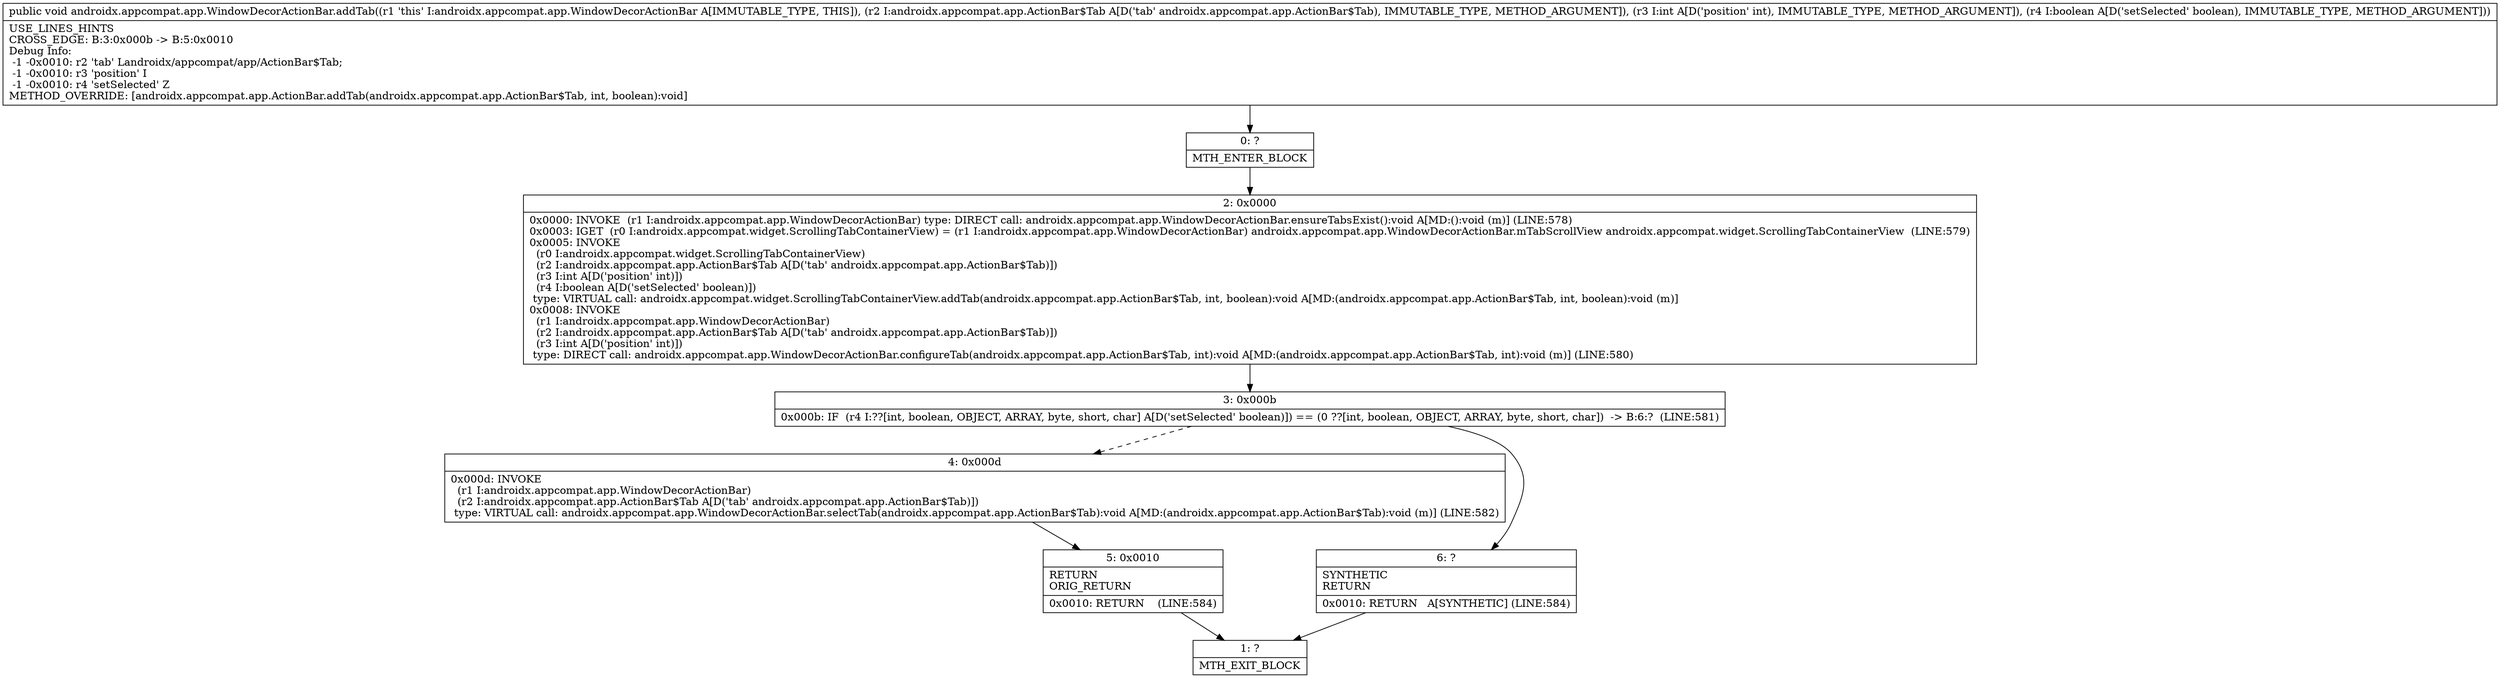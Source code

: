 digraph "CFG forandroidx.appcompat.app.WindowDecorActionBar.addTab(Landroidx\/appcompat\/app\/ActionBar$Tab;IZ)V" {
Node_0 [shape=record,label="{0\:\ ?|MTH_ENTER_BLOCK\l}"];
Node_2 [shape=record,label="{2\:\ 0x0000|0x0000: INVOKE  (r1 I:androidx.appcompat.app.WindowDecorActionBar) type: DIRECT call: androidx.appcompat.app.WindowDecorActionBar.ensureTabsExist():void A[MD:():void (m)] (LINE:578)\l0x0003: IGET  (r0 I:androidx.appcompat.widget.ScrollingTabContainerView) = (r1 I:androidx.appcompat.app.WindowDecorActionBar) androidx.appcompat.app.WindowDecorActionBar.mTabScrollView androidx.appcompat.widget.ScrollingTabContainerView  (LINE:579)\l0x0005: INVOKE  \l  (r0 I:androidx.appcompat.widget.ScrollingTabContainerView)\l  (r2 I:androidx.appcompat.app.ActionBar$Tab A[D('tab' androidx.appcompat.app.ActionBar$Tab)])\l  (r3 I:int A[D('position' int)])\l  (r4 I:boolean A[D('setSelected' boolean)])\l type: VIRTUAL call: androidx.appcompat.widget.ScrollingTabContainerView.addTab(androidx.appcompat.app.ActionBar$Tab, int, boolean):void A[MD:(androidx.appcompat.app.ActionBar$Tab, int, boolean):void (m)]\l0x0008: INVOKE  \l  (r1 I:androidx.appcompat.app.WindowDecorActionBar)\l  (r2 I:androidx.appcompat.app.ActionBar$Tab A[D('tab' androidx.appcompat.app.ActionBar$Tab)])\l  (r3 I:int A[D('position' int)])\l type: DIRECT call: androidx.appcompat.app.WindowDecorActionBar.configureTab(androidx.appcompat.app.ActionBar$Tab, int):void A[MD:(androidx.appcompat.app.ActionBar$Tab, int):void (m)] (LINE:580)\l}"];
Node_3 [shape=record,label="{3\:\ 0x000b|0x000b: IF  (r4 I:??[int, boolean, OBJECT, ARRAY, byte, short, char] A[D('setSelected' boolean)]) == (0 ??[int, boolean, OBJECT, ARRAY, byte, short, char])  \-\> B:6:?  (LINE:581)\l}"];
Node_4 [shape=record,label="{4\:\ 0x000d|0x000d: INVOKE  \l  (r1 I:androidx.appcompat.app.WindowDecorActionBar)\l  (r2 I:androidx.appcompat.app.ActionBar$Tab A[D('tab' androidx.appcompat.app.ActionBar$Tab)])\l type: VIRTUAL call: androidx.appcompat.app.WindowDecorActionBar.selectTab(androidx.appcompat.app.ActionBar$Tab):void A[MD:(androidx.appcompat.app.ActionBar$Tab):void (m)] (LINE:582)\l}"];
Node_5 [shape=record,label="{5\:\ 0x0010|RETURN\lORIG_RETURN\l|0x0010: RETURN    (LINE:584)\l}"];
Node_1 [shape=record,label="{1\:\ ?|MTH_EXIT_BLOCK\l}"];
Node_6 [shape=record,label="{6\:\ ?|SYNTHETIC\lRETURN\l|0x0010: RETURN   A[SYNTHETIC] (LINE:584)\l}"];
MethodNode[shape=record,label="{public void androidx.appcompat.app.WindowDecorActionBar.addTab((r1 'this' I:androidx.appcompat.app.WindowDecorActionBar A[IMMUTABLE_TYPE, THIS]), (r2 I:androidx.appcompat.app.ActionBar$Tab A[D('tab' androidx.appcompat.app.ActionBar$Tab), IMMUTABLE_TYPE, METHOD_ARGUMENT]), (r3 I:int A[D('position' int), IMMUTABLE_TYPE, METHOD_ARGUMENT]), (r4 I:boolean A[D('setSelected' boolean), IMMUTABLE_TYPE, METHOD_ARGUMENT]))  | USE_LINES_HINTS\lCROSS_EDGE: B:3:0x000b \-\> B:5:0x0010\lDebug Info:\l  \-1 \-0x0010: r2 'tab' Landroidx\/appcompat\/app\/ActionBar$Tab;\l  \-1 \-0x0010: r3 'position' I\l  \-1 \-0x0010: r4 'setSelected' Z\lMETHOD_OVERRIDE: [androidx.appcompat.app.ActionBar.addTab(androidx.appcompat.app.ActionBar$Tab, int, boolean):void]\l}"];
MethodNode -> Node_0;Node_0 -> Node_2;
Node_2 -> Node_3;
Node_3 -> Node_4[style=dashed];
Node_3 -> Node_6;
Node_4 -> Node_5;
Node_5 -> Node_1;
Node_6 -> Node_1;
}

